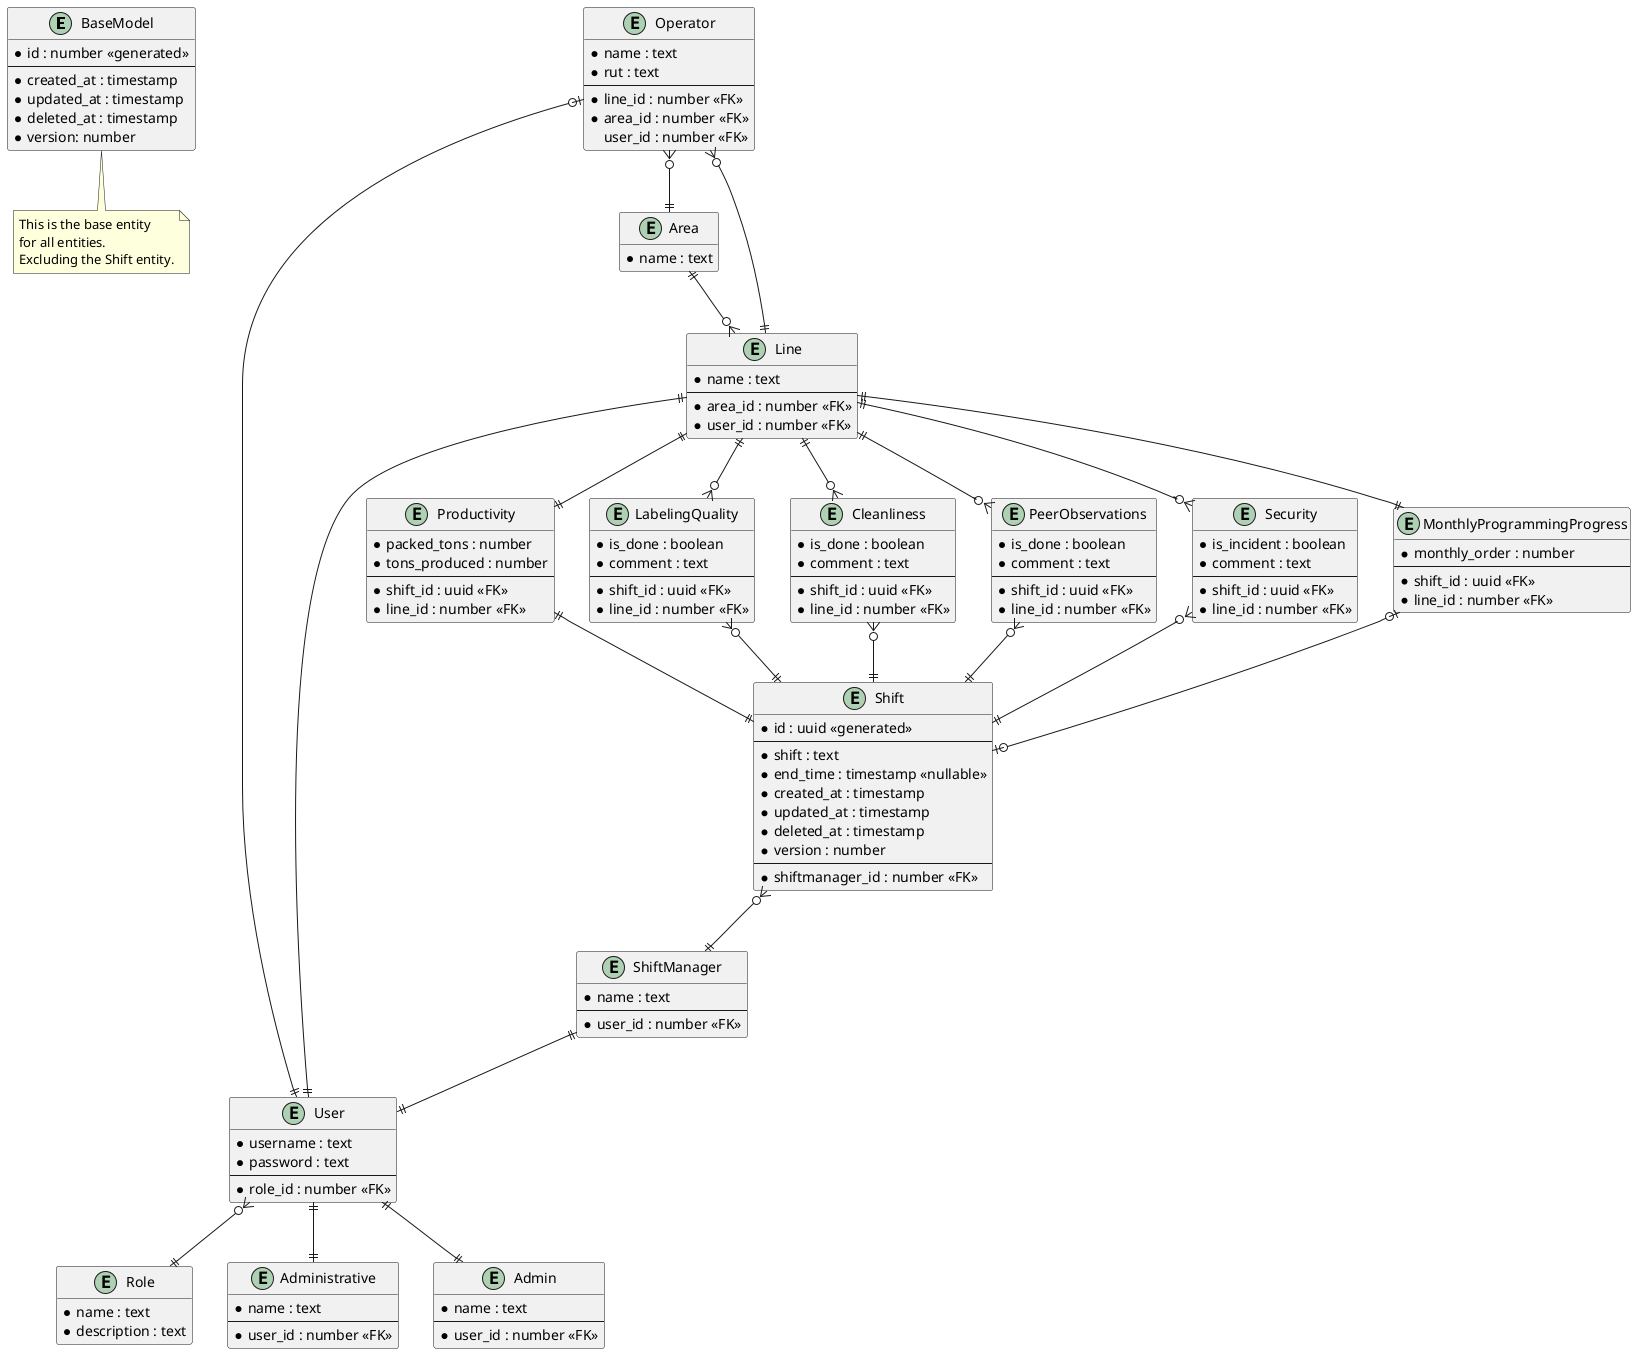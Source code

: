 @startuml ER-Diagram
hide empty methods


entity BaseModel {
    * id : number <<generated>>
    --
    * created_at : timestamp
    * updated_at : timestamp
    * deleted_at : timestamp
    * version: number
}

entity Role {
    * name : text
    * description : text
}

entity User {
    * username : text
    * password : text
    --
    * role_id : number <<FK>>
}

entity Administrative {
    * name : text
    --
    * user_id : number <<FK>>
}

entity Admin {
    * name : text
    --
    * user_id : number <<FK>>
}

entity ShiftManager {
    * name : text
    --
    * user_id : number <<FK>>
}


entity Area {
    * name : text
}

entity Line {
    * name : text
    --
    * area_id : number <<FK>>
    * user_id : number <<FK>>
}

entity Operator {
    * name : text
    * rut : text
    --
    * line_id : number <<FK>>
    * area_id : number <<FK>>
    user_id : number <<FK>>
}

entity Productivity {
    * packed_tons : number
    * tons_produced : number
    --
    * shift_id : uuid <<FK>>
    * line_id : number <<FK>>
}

entity LabelingQuality {
    * is_done : boolean
    * comment : text
    --
    * shift_id : uuid <<FK>>
    * line_id : number <<FK>>
}

entity Cleanliness {
    * is_done : boolean
    * comment : text
    --
    * shift_id : uuid <<FK>>
    * line_id : number <<FK>>
}

entity PeerObservations {
    * is_done : boolean
    * comment : text
    --
    * shift_id : uuid <<FK>>
    * line_id : number <<FK>>
}

entity Security {
    * is_incident : boolean
    * comment : text
    --
    * shift_id : uuid <<FK>>
    * line_id : number <<FK>>
}

entity MonthlyProgrammingProgress {
    * monthly_order : number
    --
    * shift_id : uuid <<FK>>
    * line_id : number <<FK>>
}

entity Shift{
    * id : uuid <<generated>>
    --
    * shift : text
    * end_time : timestamp <<nullable>>
    * created_at : timestamp
    * updated_at : timestamp
    * deleted_at : timestamp
    * version : number
    --
    * shiftmanager_id : number <<FK>>
}

note bottom of BaseModel
    This is the base entity
    for all entities.
    Excluding the Shift entity.
end note

Line ||--|| User
User ||--|| Administrative
User ||--|| Admin
ShiftManager ||--|| User
Operator |o--|| User
User }o--|| Role
Operator }o--|| Line
Operator }o--|| Area
Area ||--o{ Line

Shift }o--|| ShiftManager

Productivity ||--|| Shift
LabelingQuality }o--|| Shift
Cleanliness }o--|| Shift
PeerObservations }o--|| Shift
Security }o--|| Shift
MonthlyProgrammingProgress |o--o| Shift

Line ||--|| Productivity
Line ||--o{ LabelingQuality
Line ||--o{ Cleanliness
Line ||--o{ PeerObservations
Line ||--o{ Security
Line ||--|| MonthlyProgrammingProgress


@enduml
